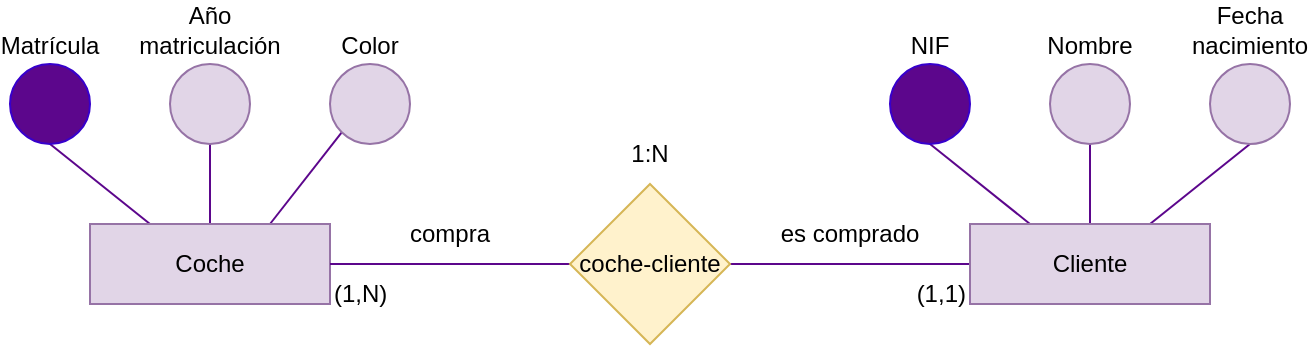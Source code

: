 <mxfile>
    <diagram id="6gfDzhR8UG0JMTbnyaS-" name="Page-1">
        <mxGraphModel dx="1656" dy="606" grid="1" gridSize="10" guides="1" tooltips="1" connect="1" arrows="1" fold="1" page="1" pageScale="1" pageWidth="850" pageHeight="1100" math="0" shadow="0">
            <root>
                <mxCell id="0"/>
                <mxCell id="1" parent="0"/>
                <mxCell id="2" style="edgeStyle=none;html=1;exitX=0.25;exitY=0;exitDx=0;exitDy=0;entryX=0.5;entryY=1;entryDx=0;entryDy=0;strokeColor=#5C068C;endArrow=none;endFill=0;" parent="1" source="5" target="13" edge="1">
                    <mxGeometry relative="1" as="geometry"/>
                </mxCell>
                <mxCell id="3" style="edgeStyle=none;html=1;exitX=0.5;exitY=0;exitDx=0;exitDy=0;entryX=0.5;entryY=1;entryDx=0;entryDy=0;strokeColor=#5C068C;endArrow=none;endFill=0;" parent="1" source="5" target="14" edge="1">
                    <mxGeometry relative="1" as="geometry"/>
                </mxCell>
                <mxCell id="4" style="edgeStyle=none;html=1;exitX=0.75;exitY=0;exitDx=0;exitDy=0;entryX=0.5;entryY=1;entryDx=0;entryDy=0;strokeColor=#5C068C;endArrow=none;endFill=0;" parent="1" source="5" target="15" edge="1">
                    <mxGeometry relative="1" as="geometry"/>
                </mxCell>
                <mxCell id="19" style="edgeStyle=none;html=1;exitX=0;exitY=0.5;exitDx=0;exitDy=0;entryX=1;entryY=0.5;entryDx=0;entryDy=0;endArrow=none;endFill=0;strokeColor=#5C068C;" parent="1" source="5" target="17" edge="1">
                    <mxGeometry relative="1" as="geometry"/>
                </mxCell>
                <mxCell id="5" value="Cliente" style="rounded=0;whiteSpace=wrap;html=1;fillColor=#e1d5e7;strokeColor=#9673a6;" parent="1" vertex="1">
                    <mxGeometry x="440" y="200" width="120" height="40" as="geometry"/>
                </mxCell>
                <mxCell id="6" style="edgeStyle=none;html=1;exitX=0.25;exitY=0;exitDx=0;exitDy=0;entryX=0.5;entryY=1;entryDx=0;entryDy=0;strokeColor=#5C068C;endArrow=none;endFill=0;" parent="1" source="16" target="10" edge="1">
                    <mxGeometry relative="1" as="geometry">
                        <mxPoint x="30" y="200" as="sourcePoint"/>
                    </mxGeometry>
                </mxCell>
                <mxCell id="7" style="edgeStyle=none;html=1;exitX=0.5;exitY=0;exitDx=0;exitDy=0;entryX=0.5;entryY=1;entryDx=0;entryDy=0;strokeColor=#5C068C;endArrow=none;endFill=0;" parent="1" source="16" target="11" edge="1">
                    <mxGeometry relative="1" as="geometry">
                        <mxPoint x="60" y="200" as="sourcePoint"/>
                    </mxGeometry>
                </mxCell>
                <mxCell id="8" style="edgeStyle=none;html=1;entryX=0;entryY=1;entryDx=0;entryDy=0;strokeColor=#5C068C;endArrow=none;endFill=0;" parent="1" target="12" edge="1">
                    <mxGeometry relative="1" as="geometry">
                        <mxPoint x="90" y="200" as="sourcePoint"/>
                        <mxPoint x="140" y="160" as="targetPoint"/>
                    </mxGeometry>
                </mxCell>
                <mxCell id="10" value="Matrícula" style="ellipse;whiteSpace=wrap;html=1;aspect=fixed;fillColor=#5C068C;fontColor=#000000;strokeColor=#3700CC;verticalAlign=bottom;labelPosition=center;verticalLabelPosition=top;align=center;" parent="1" vertex="1">
                    <mxGeometry x="-40" y="120" width="40" height="40" as="geometry"/>
                </mxCell>
                <mxCell id="11" value="Año matriculación" style="ellipse;whiteSpace=wrap;html=1;aspect=fixed;fillColor=#e1d5e7;strokeColor=#9673a6;verticalAlign=bottom;labelPosition=center;verticalLabelPosition=top;align=center;" parent="1" vertex="1">
                    <mxGeometry x="40" y="120" width="40" height="40" as="geometry"/>
                </mxCell>
                <mxCell id="12" value="Color" style="ellipse;whiteSpace=wrap;html=1;aspect=fixed;fillColor=#e1d5e7;strokeColor=#9673a6;verticalAlign=bottom;labelPosition=center;verticalLabelPosition=top;align=center;" parent="1" vertex="1">
                    <mxGeometry x="120" y="120" width="40" height="40" as="geometry"/>
                </mxCell>
                <mxCell id="13" value="NIF" style="ellipse;whiteSpace=wrap;html=1;aspect=fixed;fillColor=#5C068C;fontColor=#000000;strokeColor=#3700CC;verticalAlign=bottom;labelPosition=center;verticalLabelPosition=top;align=center;" parent="1" vertex="1">
                    <mxGeometry x="400" y="120" width="40" height="40" as="geometry"/>
                </mxCell>
                <mxCell id="14" value="Nombre" style="ellipse;whiteSpace=wrap;html=1;aspect=fixed;fillColor=#e1d5e7;strokeColor=#9673a6;verticalAlign=bottom;labelPosition=center;verticalLabelPosition=top;align=center;" parent="1" vertex="1">
                    <mxGeometry x="480" y="120" width="40" height="40" as="geometry"/>
                </mxCell>
                <mxCell id="15" value="Fecha nacimiento" style="ellipse;whiteSpace=wrap;html=1;aspect=fixed;fillColor=#e1d5e7;strokeColor=#9673a6;verticalAlign=bottom;labelPosition=center;verticalLabelPosition=top;align=center;" parent="1" vertex="1">
                    <mxGeometry x="560" y="120" width="40" height="40" as="geometry"/>
                </mxCell>
                <mxCell id="16" value="Coche" style="rounded=0;whiteSpace=wrap;html=1;fillColor=#e1d5e7;strokeColor=#9673a6;" parent="1" vertex="1">
                    <mxGeometry y="200" width="120" height="40" as="geometry"/>
                </mxCell>
                <mxCell id="20" style="edgeStyle=none;html=1;exitX=0;exitY=0.5;exitDx=0;exitDy=0;entryX=1;entryY=0.5;entryDx=0;entryDy=0;endArrow=none;endFill=0;strokeColor=#5C068C;" parent="1" source="17" target="16" edge="1">
                    <mxGeometry relative="1" as="geometry"/>
                </mxCell>
                <mxCell id="17" value="coche-cliente" style="rhombus;whiteSpace=wrap;html=1;fillColor=#fff2cc;strokeColor=#d6b656;" parent="1" vertex="1">
                    <mxGeometry x="240" y="180" width="80" height="80" as="geometry"/>
                </mxCell>
                <mxCell id="21" value="compra" style="text;html=1;strokeColor=none;fillColor=none;align=center;verticalAlign=middle;whiteSpace=wrap;rounded=0;" parent="1" vertex="1">
                    <mxGeometry x="120" y="190" width="120" height="30" as="geometry"/>
                </mxCell>
                <mxCell id="22" value="es comprado" style="text;html=1;strokeColor=none;fillColor=none;align=center;verticalAlign=middle;whiteSpace=wrap;rounded=0;" parent="1" vertex="1">
                    <mxGeometry x="320" y="190" width="120" height="30" as="geometry"/>
                </mxCell>
                <mxCell id="23" value="1:N" style="text;html=1;strokeColor=none;fillColor=none;align=center;verticalAlign=middle;whiteSpace=wrap;rounded=0;" parent="1" vertex="1">
                    <mxGeometry x="220" y="150" width="120" height="30" as="geometry"/>
                </mxCell>
                <mxCell id="24" value="(1,N)" style="text;html=1;strokeColor=none;fillColor=none;align=left;verticalAlign=middle;whiteSpace=wrap;rounded=0;" parent="1" vertex="1">
                    <mxGeometry x="120" y="220" width="120" height="30" as="geometry"/>
                </mxCell>
                <mxCell id="25" value="(1,1)" style="text;html=1;strokeColor=none;fillColor=none;align=right;verticalAlign=middle;whiteSpace=wrap;rounded=0;" parent="1" vertex="1">
                    <mxGeometry x="320" y="220" width="120" height="30" as="geometry"/>
                </mxCell>
            </root>
        </mxGraphModel>
    </diagram>
</mxfile>